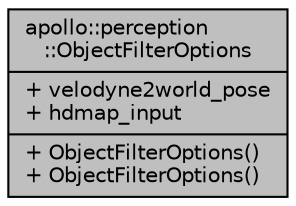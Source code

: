 digraph "apollo::perception::ObjectFilterOptions"
{
  edge [fontname="Helvetica",fontsize="10",labelfontname="Helvetica",labelfontsize="10"];
  node [fontname="Helvetica",fontsize="10",shape=record];
  Node1 [label="{apollo::perception\l::ObjectFilterOptions\n|+ velodyne2world_pose\l+ hdmap_input\l|+ ObjectFilterOptions()\l+ ObjectFilterOptions()\l}",height=0.2,width=0.4,color="black", fillcolor="grey75", style="filled" fontcolor="black"];
}
